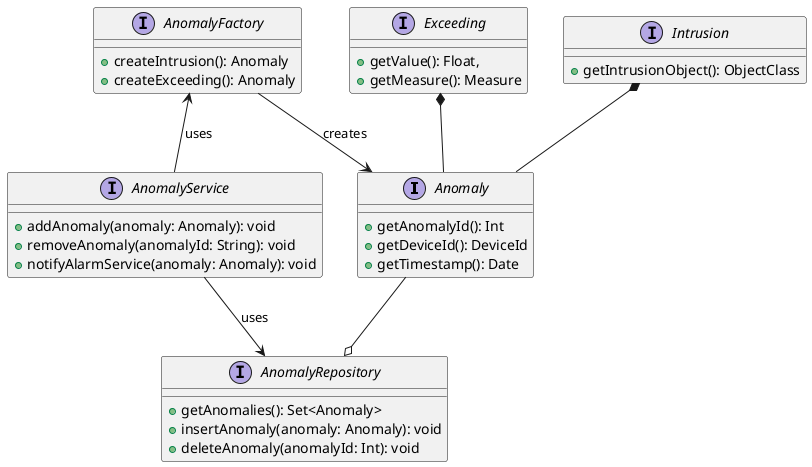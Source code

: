 @startuml

interface Anomaly {
  + getAnomalyId(): Int
  + getDeviceId(): DeviceId
  + getTimestamp(): Date
}

interface Exceeding {
  + getValue(): Float,
  + getMeasure(): Measure
}

interface Intrusion {
  + getIntrusionObject(): ObjectClass
}

Exceeding *-- Anomaly
Intrusion *-- Anomaly

!startsub AnomalyRoot
interface AnomalyService {
  + addAnomaly(anomaly: Anomaly): void
  + removeAnomaly(anomalyId: String): void
  + notifyAlarmService(anomaly: Anomaly): void
}
!endsub AnomalyRoot

interface AnomalyFactory {
  + createIntrusion(): Anomaly
  + createExceeding(): Anomaly
}
AnomalyFactory --> Anomaly : creates
AnomalyFactory <-- AnomalyService : uses

interface AnomalyRepository {
  + getAnomalies(): Set<Anomaly>
  + insertAnomaly(anomaly: Anomaly): void
  + deleteAnomaly(anomalyId: Int): void
}
AnomalyRepository o-up- Anomaly
AnomalyService --> AnomalyRepository : uses

@enduml
